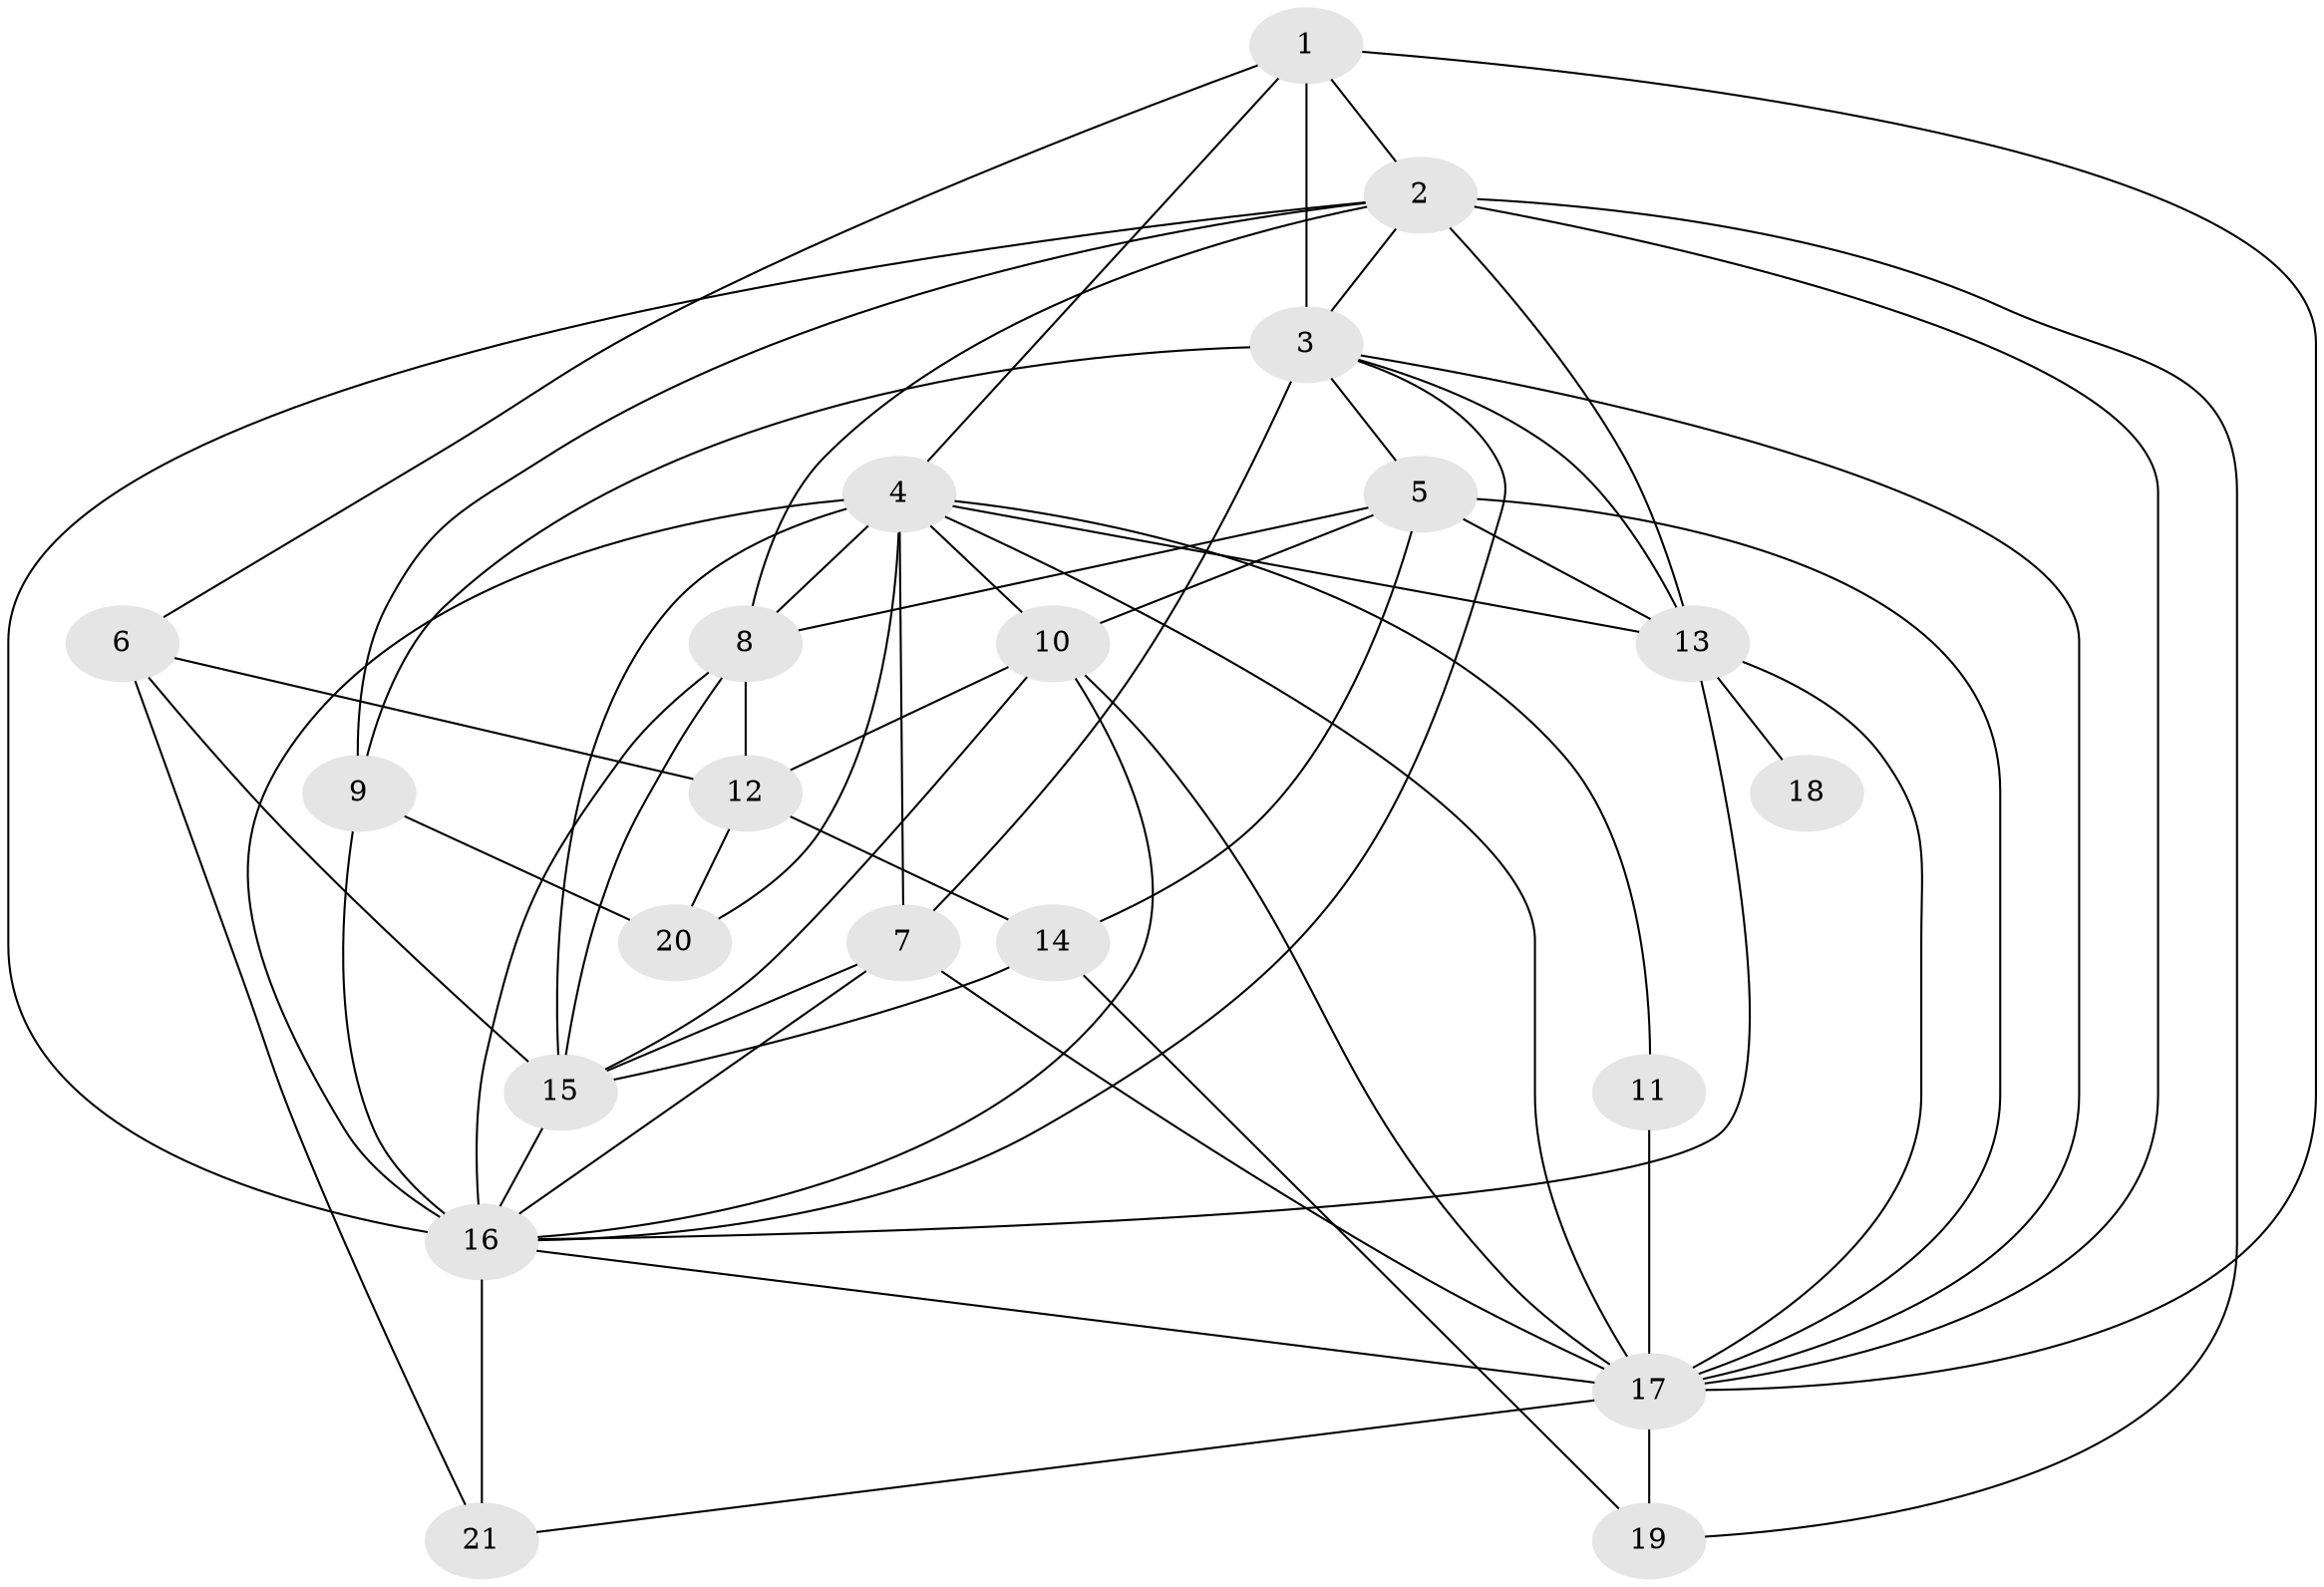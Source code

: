 // original degree distribution, {5: 0.19047619047619047, 3: 0.30158730158730157, 4: 0.20634920634920634, 6: 0.12698412698412698, 2: 0.14285714285714285, 9: 0.015873015873015872, 8: 0.015873015873015872}
// Generated by graph-tools (version 1.1) at 2025/50/03/04/25 22:50:52]
// undirected, 21 vertices, 60 edges
graph export_dot {
  node [color=gray90,style=filled];
  1;
  2;
  3;
  4;
  5;
  6;
  7;
  8;
  9;
  10;
  11;
  12;
  13;
  14;
  15;
  16;
  17;
  18;
  19;
  20;
  21;
  1 -- 2 [weight=1.0];
  1 -- 3 [weight=4.0];
  1 -- 4 [weight=1.0];
  1 -- 6 [weight=2.0];
  1 -- 17 [weight=2.0];
  2 -- 3 [weight=1.0];
  2 -- 8 [weight=1.0];
  2 -- 9 [weight=1.0];
  2 -- 13 [weight=1.0];
  2 -- 16 [weight=2.0];
  2 -- 17 [weight=1.0];
  2 -- 19 [weight=1.0];
  3 -- 5 [weight=1.0];
  3 -- 7 [weight=2.0];
  3 -- 9 [weight=1.0];
  3 -- 13 [weight=1.0];
  3 -- 16 [weight=1.0];
  3 -- 17 [weight=1.0];
  4 -- 7 [weight=1.0];
  4 -- 8 [weight=1.0];
  4 -- 10 [weight=2.0];
  4 -- 11 [weight=1.0];
  4 -- 13 [weight=1.0];
  4 -- 15 [weight=1.0];
  4 -- 16 [weight=3.0];
  4 -- 17 [weight=1.0];
  4 -- 20 [weight=2.0];
  5 -- 8 [weight=2.0];
  5 -- 10 [weight=1.0];
  5 -- 13 [weight=1.0];
  5 -- 14 [weight=1.0];
  5 -- 17 [weight=1.0];
  6 -- 12 [weight=1.0];
  6 -- 15 [weight=2.0];
  6 -- 21 [weight=1.0];
  7 -- 15 [weight=1.0];
  7 -- 16 [weight=1.0];
  7 -- 17 [weight=1.0];
  8 -- 12 [weight=1.0];
  8 -- 15 [weight=1.0];
  8 -- 16 [weight=1.0];
  9 -- 16 [weight=1.0];
  9 -- 20 [weight=1.0];
  10 -- 12 [weight=1.0];
  10 -- 15 [weight=1.0];
  10 -- 16 [weight=2.0];
  10 -- 17 [weight=2.0];
  11 -- 17 [weight=1.0];
  12 -- 14 [weight=1.0];
  12 -- 20 [weight=1.0];
  13 -- 16 [weight=1.0];
  13 -- 17 [weight=1.0];
  13 -- 18 [weight=2.0];
  14 -- 15 [weight=2.0];
  14 -- 19 [weight=1.0];
  15 -- 16 [weight=1.0];
  16 -- 17 [weight=1.0];
  16 -- 21 [weight=1.0];
  17 -- 19 [weight=1.0];
  17 -- 21 [weight=1.0];
}
